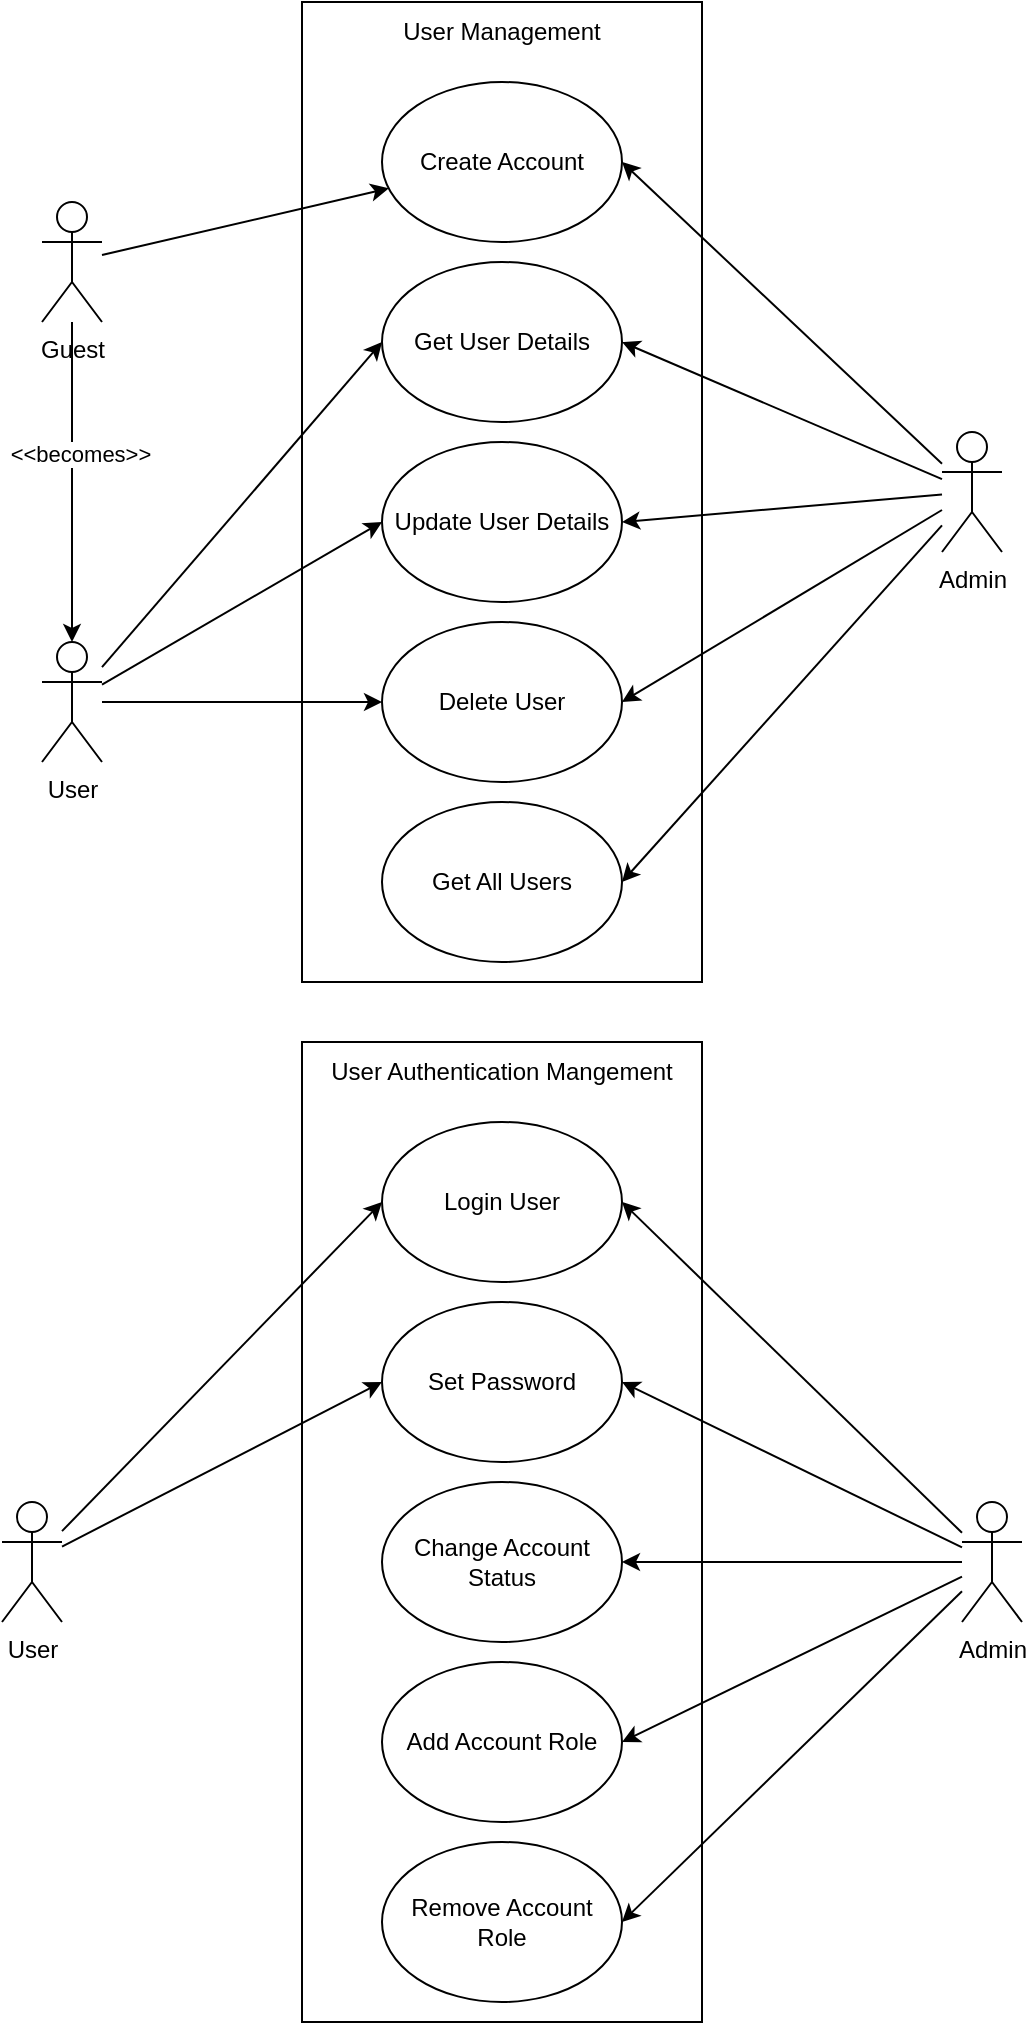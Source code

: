 <mxfile>
    <diagram id="dcSURt6VymhJSmOA3eO-" name="Page-1">
        <mxGraphModel dx="1184" dy="666" grid="1" gridSize="10" guides="1" tooltips="1" connect="1" arrows="1" fold="1" page="1" pageScale="1" pageWidth="850" pageHeight="1100" math="0" shadow="0">
            <root>
                <mxCell id="0"/>
                <mxCell id="1" parent="0"/>
                <mxCell id="39" value="" style="group" parent="1" vertex="1" connectable="0">
                    <mxGeometry x="80" y="40" width="480" height="490" as="geometry"/>
                </mxCell>
                <mxCell id="4" value="Create User" style="ellipse;whiteSpace=wrap;html=1;" parent="39" vertex="1">
                    <mxGeometry x="170" y="40" width="120" height="80" as="geometry"/>
                </mxCell>
                <mxCell id="5" value="Get User Details" style="ellipse;whiteSpace=wrap;html=1;" parent="39" vertex="1">
                    <mxGeometry x="170" y="130" width="120" height="80" as="geometry"/>
                </mxCell>
                <mxCell id="6" value="Update User Details" style="ellipse;whiteSpace=wrap;html=1;" parent="39" vertex="1">
                    <mxGeometry x="170" y="220" width="120" height="80" as="geometry"/>
                </mxCell>
                <mxCell id="11" value="Create User" style="ellipse;whiteSpace=wrap;html=1;" parent="39" vertex="1">
                    <mxGeometry x="170" y="40" width="120" height="80" as="geometry"/>
                </mxCell>
                <mxCell id="12" value="Get User Details" style="ellipse;whiteSpace=wrap;html=1;" parent="39" vertex="1">
                    <mxGeometry x="170" y="130" width="120" height="80" as="geometry"/>
                </mxCell>
                <mxCell id="16" value="" style="group" parent="39" vertex="1" connectable="0">
                    <mxGeometry x="130" width="200" height="490" as="geometry"/>
                </mxCell>
                <mxCell id="20" value="" style="group" parent="16" vertex="1" connectable="0">
                    <mxGeometry width="200" height="490" as="geometry"/>
                </mxCell>
                <mxCell id="3" value="" style="rounded=0;whiteSpace=wrap;html=1;align=left;" parent="20" vertex="1">
                    <mxGeometry width="200" height="490" as="geometry"/>
                </mxCell>
                <mxCell id="8" value="Delete User" style="ellipse;whiteSpace=wrap;html=1;" parent="20" vertex="1">
                    <mxGeometry x="40" y="310" width="120" height="80" as="geometry"/>
                </mxCell>
                <mxCell id="9" value="Get All Users" style="ellipse;whiteSpace=wrap;html=1;" parent="20" vertex="1">
                    <mxGeometry x="40" y="400" width="120" height="80" as="geometry"/>
                </mxCell>
                <mxCell id="13" value="Create Account" style="ellipse;whiteSpace=wrap;html=1;" parent="20" vertex="1">
                    <mxGeometry x="40" y="40" width="120" height="80" as="geometry"/>
                </mxCell>
                <mxCell id="14" value="Get User Details" style="ellipse;whiteSpace=wrap;html=1;" parent="20" vertex="1">
                    <mxGeometry x="40" y="130" width="120" height="80" as="geometry"/>
                </mxCell>
                <mxCell id="15" value="Update User Details" style="ellipse;whiteSpace=wrap;html=1;" parent="20" vertex="1">
                    <mxGeometry x="40" y="220" width="120" height="80" as="geometry"/>
                </mxCell>
                <mxCell id="17" value="User Management" style="text;html=1;strokeColor=none;fillColor=none;align=center;verticalAlign=middle;whiteSpace=wrap;rounded=0;" parent="20" vertex="1">
                    <mxGeometry width="200" height="30" as="geometry"/>
                </mxCell>
                <mxCell id="35" style="edgeStyle=none;html=1;" parent="39" source="21" target="13" edge="1">
                    <mxGeometry relative="1" as="geometry"/>
                </mxCell>
                <mxCell id="21" value="Guest" style="shape=umlActor;verticalLabelPosition=bottom;verticalAlign=top;html=1;outlineConnect=0;" parent="39" vertex="1">
                    <mxGeometry y="100" width="30" height="60" as="geometry"/>
                </mxCell>
                <mxCell id="29" style="edgeStyle=none;html=1;entryX=1;entryY=0.5;entryDx=0;entryDy=0;" parent="39" source="24" target="13" edge="1">
                    <mxGeometry relative="1" as="geometry"/>
                </mxCell>
                <mxCell id="30" style="edgeStyle=none;html=1;entryX=1;entryY=0.5;entryDx=0;entryDy=0;" parent="39" source="24" target="14" edge="1">
                    <mxGeometry relative="1" as="geometry"/>
                </mxCell>
                <mxCell id="32" style="edgeStyle=none;html=1;entryX=1;entryY=0.5;entryDx=0;entryDy=0;" parent="39" source="24" target="15" edge="1">
                    <mxGeometry relative="1" as="geometry"/>
                </mxCell>
                <mxCell id="33" style="edgeStyle=none;html=1;entryX=1;entryY=0.5;entryDx=0;entryDy=0;" parent="39" source="24" target="8" edge="1">
                    <mxGeometry relative="1" as="geometry"/>
                </mxCell>
                <mxCell id="34" style="edgeStyle=none;html=1;entryX=1;entryY=0.5;entryDx=0;entryDy=0;" parent="39" source="24" target="9" edge="1">
                    <mxGeometry relative="1" as="geometry"/>
                </mxCell>
                <mxCell id="24" value="Admin" style="shape=umlActor;verticalLabelPosition=bottom;verticalAlign=top;html=1;outlineConnect=0;" parent="39" vertex="1">
                    <mxGeometry x="450" y="215" width="30" height="60" as="geometry"/>
                </mxCell>
                <mxCell id="36" style="edgeStyle=none;html=1;entryX=0;entryY=0.5;entryDx=0;entryDy=0;" parent="39" source="27" target="14" edge="1">
                    <mxGeometry relative="1" as="geometry"/>
                </mxCell>
                <mxCell id="37" style="edgeStyle=none;html=1;entryX=0;entryY=0.5;entryDx=0;entryDy=0;" parent="39" source="27" target="15" edge="1">
                    <mxGeometry relative="1" as="geometry"/>
                </mxCell>
                <mxCell id="38" style="edgeStyle=none;html=1;entryX=0;entryY=0.5;entryDx=0;entryDy=0;" parent="39" source="27" target="8" edge="1">
                    <mxGeometry relative="1" as="geometry"/>
                </mxCell>
                <mxCell id="27" value="User" style="shape=umlActor;verticalLabelPosition=bottom;verticalAlign=top;html=1;outlineConnect=0;" parent="39" vertex="1">
                    <mxGeometry y="320" width="30" height="60" as="geometry"/>
                </mxCell>
                <mxCell id="28" value="" style="edgeStyle=none;html=1;" parent="39" source="21" target="27" edge="1">
                    <mxGeometry relative="1" as="geometry"/>
                </mxCell>
                <mxCell id="73" value="&amp;lt;&amp;lt;becomes&amp;gt;&amp;gt;" style="edgeLabel;html=1;align=center;verticalAlign=middle;resizable=0;points=[];" vertex="1" connectable="0" parent="28">
                    <mxGeometry x="-0.183" y="4" relative="1" as="geometry">
                        <mxPoint as="offset"/>
                    </mxGeometry>
                </mxCell>
                <mxCell id="72" value="" style="group" parent="1" vertex="1" connectable="0">
                    <mxGeometry x="60" y="560" width="510" height="490" as="geometry"/>
                </mxCell>
                <mxCell id="41" value="" style="group" parent="72" vertex="1" connectable="0">
                    <mxGeometry x="150" width="200" height="490" as="geometry"/>
                </mxCell>
                <mxCell id="42" value="" style="group" parent="41" vertex="1" connectable="0">
                    <mxGeometry width="200" height="490" as="geometry"/>
                </mxCell>
                <mxCell id="43" value="" style="rounded=0;whiteSpace=wrap;html=1;align=left;" parent="42" vertex="1">
                    <mxGeometry width="200" height="490" as="geometry"/>
                </mxCell>
                <mxCell id="49" value="User Authentication Mangement" style="text;html=1;strokeColor=none;fillColor=none;align=center;verticalAlign=middle;whiteSpace=wrap;rounded=0;" parent="42" vertex="1">
                    <mxGeometry width="200" height="30" as="geometry"/>
                </mxCell>
                <mxCell id="54" value="Login User" style="ellipse;whiteSpace=wrap;html=1;" parent="42" vertex="1">
                    <mxGeometry x="40" y="40" width="120" height="80" as="geometry"/>
                </mxCell>
                <mxCell id="55" value="Set Password" style="ellipse;whiteSpace=wrap;html=1;" parent="42" vertex="1">
                    <mxGeometry x="40" y="130" width="120" height="80" as="geometry"/>
                </mxCell>
                <mxCell id="56" value="Change Account Status" style="ellipse;whiteSpace=wrap;html=1;" parent="42" vertex="1">
                    <mxGeometry x="40" y="220" width="120" height="80" as="geometry"/>
                </mxCell>
                <mxCell id="57" value="Add Account Role" style="ellipse;whiteSpace=wrap;html=1;" parent="42" vertex="1">
                    <mxGeometry x="40" y="310" width="120" height="80" as="geometry"/>
                </mxCell>
                <mxCell id="58" value="Remove Account Role" style="ellipse;whiteSpace=wrap;html=1;" parent="42" vertex="1">
                    <mxGeometry x="40" y="400" width="120" height="80" as="geometry"/>
                </mxCell>
                <mxCell id="64" style="edgeStyle=none;html=1;entryX=0;entryY=0.5;entryDx=0;entryDy=0;" parent="72" source="59" target="54" edge="1">
                    <mxGeometry relative="1" as="geometry"/>
                </mxCell>
                <mxCell id="65" style="edgeStyle=none;html=1;entryX=0;entryY=0.5;entryDx=0;entryDy=0;" parent="72" source="59" target="55" edge="1">
                    <mxGeometry relative="1" as="geometry"/>
                </mxCell>
                <mxCell id="59" value="User" style="shape=umlActor;verticalLabelPosition=bottom;verticalAlign=top;html=1;outlineConnect=0;" parent="72" vertex="1">
                    <mxGeometry y="230" width="30" height="60" as="geometry"/>
                </mxCell>
                <mxCell id="67" style="edgeStyle=none;html=1;entryX=1;entryY=0.5;entryDx=0;entryDy=0;" parent="72" source="66" target="54" edge="1">
                    <mxGeometry relative="1" as="geometry"/>
                </mxCell>
                <mxCell id="68" style="edgeStyle=none;html=1;entryX=1;entryY=0.5;entryDx=0;entryDy=0;" parent="72" source="66" target="55" edge="1">
                    <mxGeometry relative="1" as="geometry"/>
                </mxCell>
                <mxCell id="69" style="edgeStyle=none;html=1;entryX=1;entryY=0.5;entryDx=0;entryDy=0;" parent="72" source="66" target="56" edge="1">
                    <mxGeometry relative="1" as="geometry"/>
                </mxCell>
                <mxCell id="70" style="edgeStyle=none;html=1;entryX=1;entryY=0.5;entryDx=0;entryDy=0;" parent="72" source="66" target="57" edge="1">
                    <mxGeometry relative="1" as="geometry"/>
                </mxCell>
                <mxCell id="71" style="edgeStyle=none;html=1;entryX=1;entryY=0.5;entryDx=0;entryDy=0;" parent="72" source="66" target="58" edge="1">
                    <mxGeometry relative="1" as="geometry"/>
                </mxCell>
                <mxCell id="66" value="Admin" style="shape=umlActor;verticalLabelPosition=bottom;verticalAlign=top;html=1;outlineConnect=0;" parent="72" vertex="1">
                    <mxGeometry x="480" y="230" width="30" height="60" as="geometry"/>
                </mxCell>
            </root>
        </mxGraphModel>
    </diagram>
</mxfile>